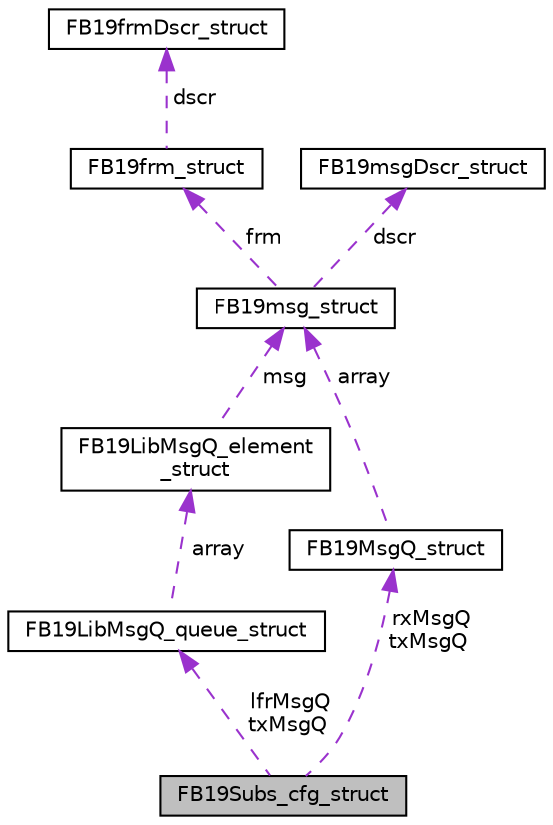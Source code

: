 digraph "FB19Subs_cfg_struct"
{
 // LATEX_PDF_SIZE
  edge [fontname="Helvetica",fontsize="10",labelfontname="Helvetica",labelfontsize="10"];
  node [fontname="Helvetica",fontsize="10",shape=record];
  Node1 [label="FB19Subs_cfg_struct",height=0.2,width=0.4,color="black", fillcolor="grey75", style="filled", fontcolor="black",tooltip=" "];
  Node2 -> Node1 [dir="back",color="darkorchid3",fontsize="10",style="dashed",label=" lfrMsgQ\ntxMsgQ" ,fontname="Helvetica"];
  Node2 [label="FB19LibMsgQ_queue_struct",height=0.2,width=0.4,color="black", fillcolor="white", style="filled",URL="$struct_f_b19_lib_msg_q__queue__struct.html",tooltip=" "];
  Node3 -> Node2 [dir="back",color="darkorchid3",fontsize="10",style="dashed",label=" array" ,fontname="Helvetica"];
  Node3 [label="FB19LibMsgQ_element\l_struct",height=0.2,width=0.4,color="black", fillcolor="white", style="filled",URL="$struct_f_b19_lib_msg_q__element__struct.html",tooltip=" "];
  Node4 -> Node3 [dir="back",color="darkorchid3",fontsize="10",style="dashed",label=" msg" ,fontname="Helvetica"];
  Node4 [label="FB19msg_struct",height=0.2,width=0.4,color="black", fillcolor="white", style="filled",URL="$struct_f_b19msg__struct.html",tooltip=" "];
  Node5 -> Node4 [dir="back",color="darkorchid3",fontsize="10",style="dashed",label=" frm" ,fontname="Helvetica"];
  Node5 [label="FB19frm_struct",height=0.2,width=0.4,color="black", fillcolor="white", style="filled",URL="$struct_f_b19frm__struct.html",tooltip=" "];
  Node6 -> Node5 [dir="back",color="darkorchid3",fontsize="10",style="dashed",label=" dscr" ,fontname="Helvetica"];
  Node6 [label="FB19frmDscr_struct",height=0.2,width=0.4,color="black", fillcolor="white", style="filled",URL="$struct_f_b19frm_dscr__struct.html",tooltip=" "];
  Node7 -> Node4 [dir="back",color="darkorchid3",fontsize="10",style="dashed",label=" dscr" ,fontname="Helvetica"];
  Node7 [label="FB19msgDscr_struct",height=0.2,width=0.4,color="black", fillcolor="white", style="filled",URL="$struct_f_b19msg_dscr__struct.html",tooltip=" "];
  Node8 -> Node1 [dir="back",color="darkorchid3",fontsize="10",style="dashed",label=" rxMsgQ\ntxMsgQ" ,fontname="Helvetica"];
  Node8 [label="FB19MsgQ_struct",height=0.2,width=0.4,color="black", fillcolor="white", style="filled",URL="$struct_f_b19_msg_q__struct.html",tooltip=" "];
  Node4 -> Node8 [dir="back",color="darkorchid3",fontsize="10",style="dashed",label=" array" ,fontname="Helvetica"];
}
